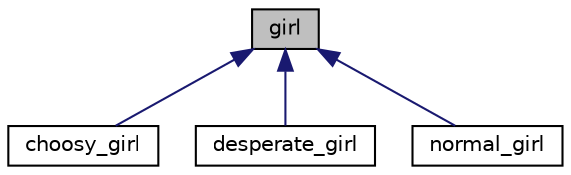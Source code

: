 digraph "girl"
{
  edge [fontname="Helvetica",fontsize="10",labelfontname="Helvetica",labelfontsize="10"];
  node [fontname="Helvetica",fontsize="10",shape=record];
  Node1 [label="girl",height=0.2,width=0.4,color="black", fillcolor="grey75", style="filled", fontcolor="black"];
  Node1 -> Node2 [dir="back",color="midnightblue",fontsize="10",style="solid",fontname="Helvetica"];
  Node2 [label="choosy_girl",height=0.2,width=0.4,color="black", fillcolor="white", style="filled",URL="$classchoosy__girl.html",tooltip="class choosy_girl "];
  Node1 -> Node3 [dir="back",color="midnightblue",fontsize="10",style="solid",fontname="Helvetica"];
  Node3 [label="desperate_girl",height=0.2,width=0.4,color="black", fillcolor="white", style="filled",URL="$classdesperate__girl.html",tooltip="class desperate_girl "];
  Node1 -> Node4 [dir="back",color="midnightblue",fontsize="10",style="solid",fontname="Helvetica"];
  Node4 [label="normal_girl",height=0.2,width=0.4,color="black", fillcolor="white", style="filled",URL="$classnormal__girl.html",tooltip="class normal_girl "];
}

